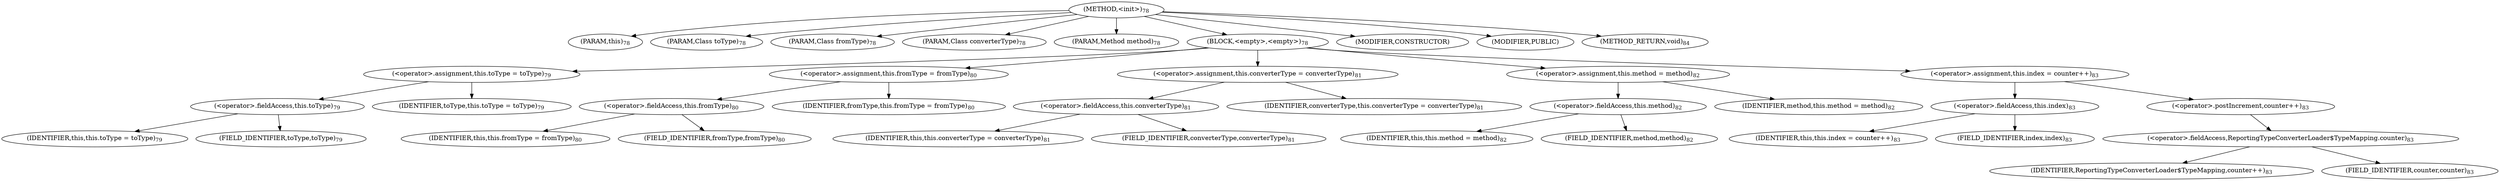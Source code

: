 digraph "&lt;init&gt;" {  
"117" [label = <(METHOD,&lt;init&gt;)<SUB>78</SUB>> ]
"8" [label = <(PARAM,this)<SUB>78</SUB>> ]
"118" [label = <(PARAM,Class toType)<SUB>78</SUB>> ]
"119" [label = <(PARAM,Class fromType)<SUB>78</SUB>> ]
"120" [label = <(PARAM,Class converterType)<SUB>78</SUB>> ]
"121" [label = <(PARAM,Method method)<SUB>78</SUB>> ]
"122" [label = <(BLOCK,&lt;empty&gt;,&lt;empty&gt;)<SUB>78</SUB>> ]
"123" [label = <(&lt;operator&gt;.assignment,this.toType = toType)<SUB>79</SUB>> ]
"124" [label = <(&lt;operator&gt;.fieldAccess,this.toType)<SUB>79</SUB>> ]
"7" [label = <(IDENTIFIER,this,this.toType = toType)<SUB>79</SUB>> ]
"125" [label = <(FIELD_IDENTIFIER,toType,toType)<SUB>79</SUB>> ]
"126" [label = <(IDENTIFIER,toType,this.toType = toType)<SUB>79</SUB>> ]
"127" [label = <(&lt;operator&gt;.assignment,this.fromType = fromType)<SUB>80</SUB>> ]
"128" [label = <(&lt;operator&gt;.fieldAccess,this.fromType)<SUB>80</SUB>> ]
"9" [label = <(IDENTIFIER,this,this.fromType = fromType)<SUB>80</SUB>> ]
"129" [label = <(FIELD_IDENTIFIER,fromType,fromType)<SUB>80</SUB>> ]
"130" [label = <(IDENTIFIER,fromType,this.fromType = fromType)<SUB>80</SUB>> ]
"131" [label = <(&lt;operator&gt;.assignment,this.converterType = converterType)<SUB>81</SUB>> ]
"132" [label = <(&lt;operator&gt;.fieldAccess,this.converterType)<SUB>81</SUB>> ]
"10" [label = <(IDENTIFIER,this,this.converterType = converterType)<SUB>81</SUB>> ]
"133" [label = <(FIELD_IDENTIFIER,converterType,converterType)<SUB>81</SUB>> ]
"134" [label = <(IDENTIFIER,converterType,this.converterType = converterType)<SUB>81</SUB>> ]
"135" [label = <(&lt;operator&gt;.assignment,this.method = method)<SUB>82</SUB>> ]
"136" [label = <(&lt;operator&gt;.fieldAccess,this.method)<SUB>82</SUB>> ]
"11" [label = <(IDENTIFIER,this,this.method = method)<SUB>82</SUB>> ]
"137" [label = <(FIELD_IDENTIFIER,method,method)<SUB>82</SUB>> ]
"138" [label = <(IDENTIFIER,method,this.method = method)<SUB>82</SUB>> ]
"139" [label = <(&lt;operator&gt;.assignment,this.index = counter++)<SUB>83</SUB>> ]
"140" [label = <(&lt;operator&gt;.fieldAccess,this.index)<SUB>83</SUB>> ]
"12" [label = <(IDENTIFIER,this,this.index = counter++)<SUB>83</SUB>> ]
"141" [label = <(FIELD_IDENTIFIER,index,index)<SUB>83</SUB>> ]
"142" [label = <(&lt;operator&gt;.postIncrement,counter++)<SUB>83</SUB>> ]
"143" [label = <(&lt;operator&gt;.fieldAccess,ReportingTypeConverterLoader$TypeMapping.counter)<SUB>83</SUB>> ]
"144" [label = <(IDENTIFIER,ReportingTypeConverterLoader$TypeMapping,counter++)<SUB>83</SUB>> ]
"145" [label = <(FIELD_IDENTIFIER,counter,counter)<SUB>83</SUB>> ]
"146" [label = <(MODIFIER,CONSTRUCTOR)> ]
"147" [label = <(MODIFIER,PUBLIC)> ]
"148" [label = <(METHOD_RETURN,void)<SUB>84</SUB>> ]
  "117" -> "8" 
  "117" -> "118" 
  "117" -> "119" 
  "117" -> "120" 
  "117" -> "121" 
  "117" -> "122" 
  "117" -> "146" 
  "117" -> "147" 
  "117" -> "148" 
  "122" -> "123" 
  "122" -> "127" 
  "122" -> "131" 
  "122" -> "135" 
  "122" -> "139" 
  "123" -> "124" 
  "123" -> "126" 
  "124" -> "7" 
  "124" -> "125" 
  "127" -> "128" 
  "127" -> "130" 
  "128" -> "9" 
  "128" -> "129" 
  "131" -> "132" 
  "131" -> "134" 
  "132" -> "10" 
  "132" -> "133" 
  "135" -> "136" 
  "135" -> "138" 
  "136" -> "11" 
  "136" -> "137" 
  "139" -> "140" 
  "139" -> "142" 
  "140" -> "12" 
  "140" -> "141" 
  "142" -> "143" 
  "143" -> "144" 
  "143" -> "145" 
}
